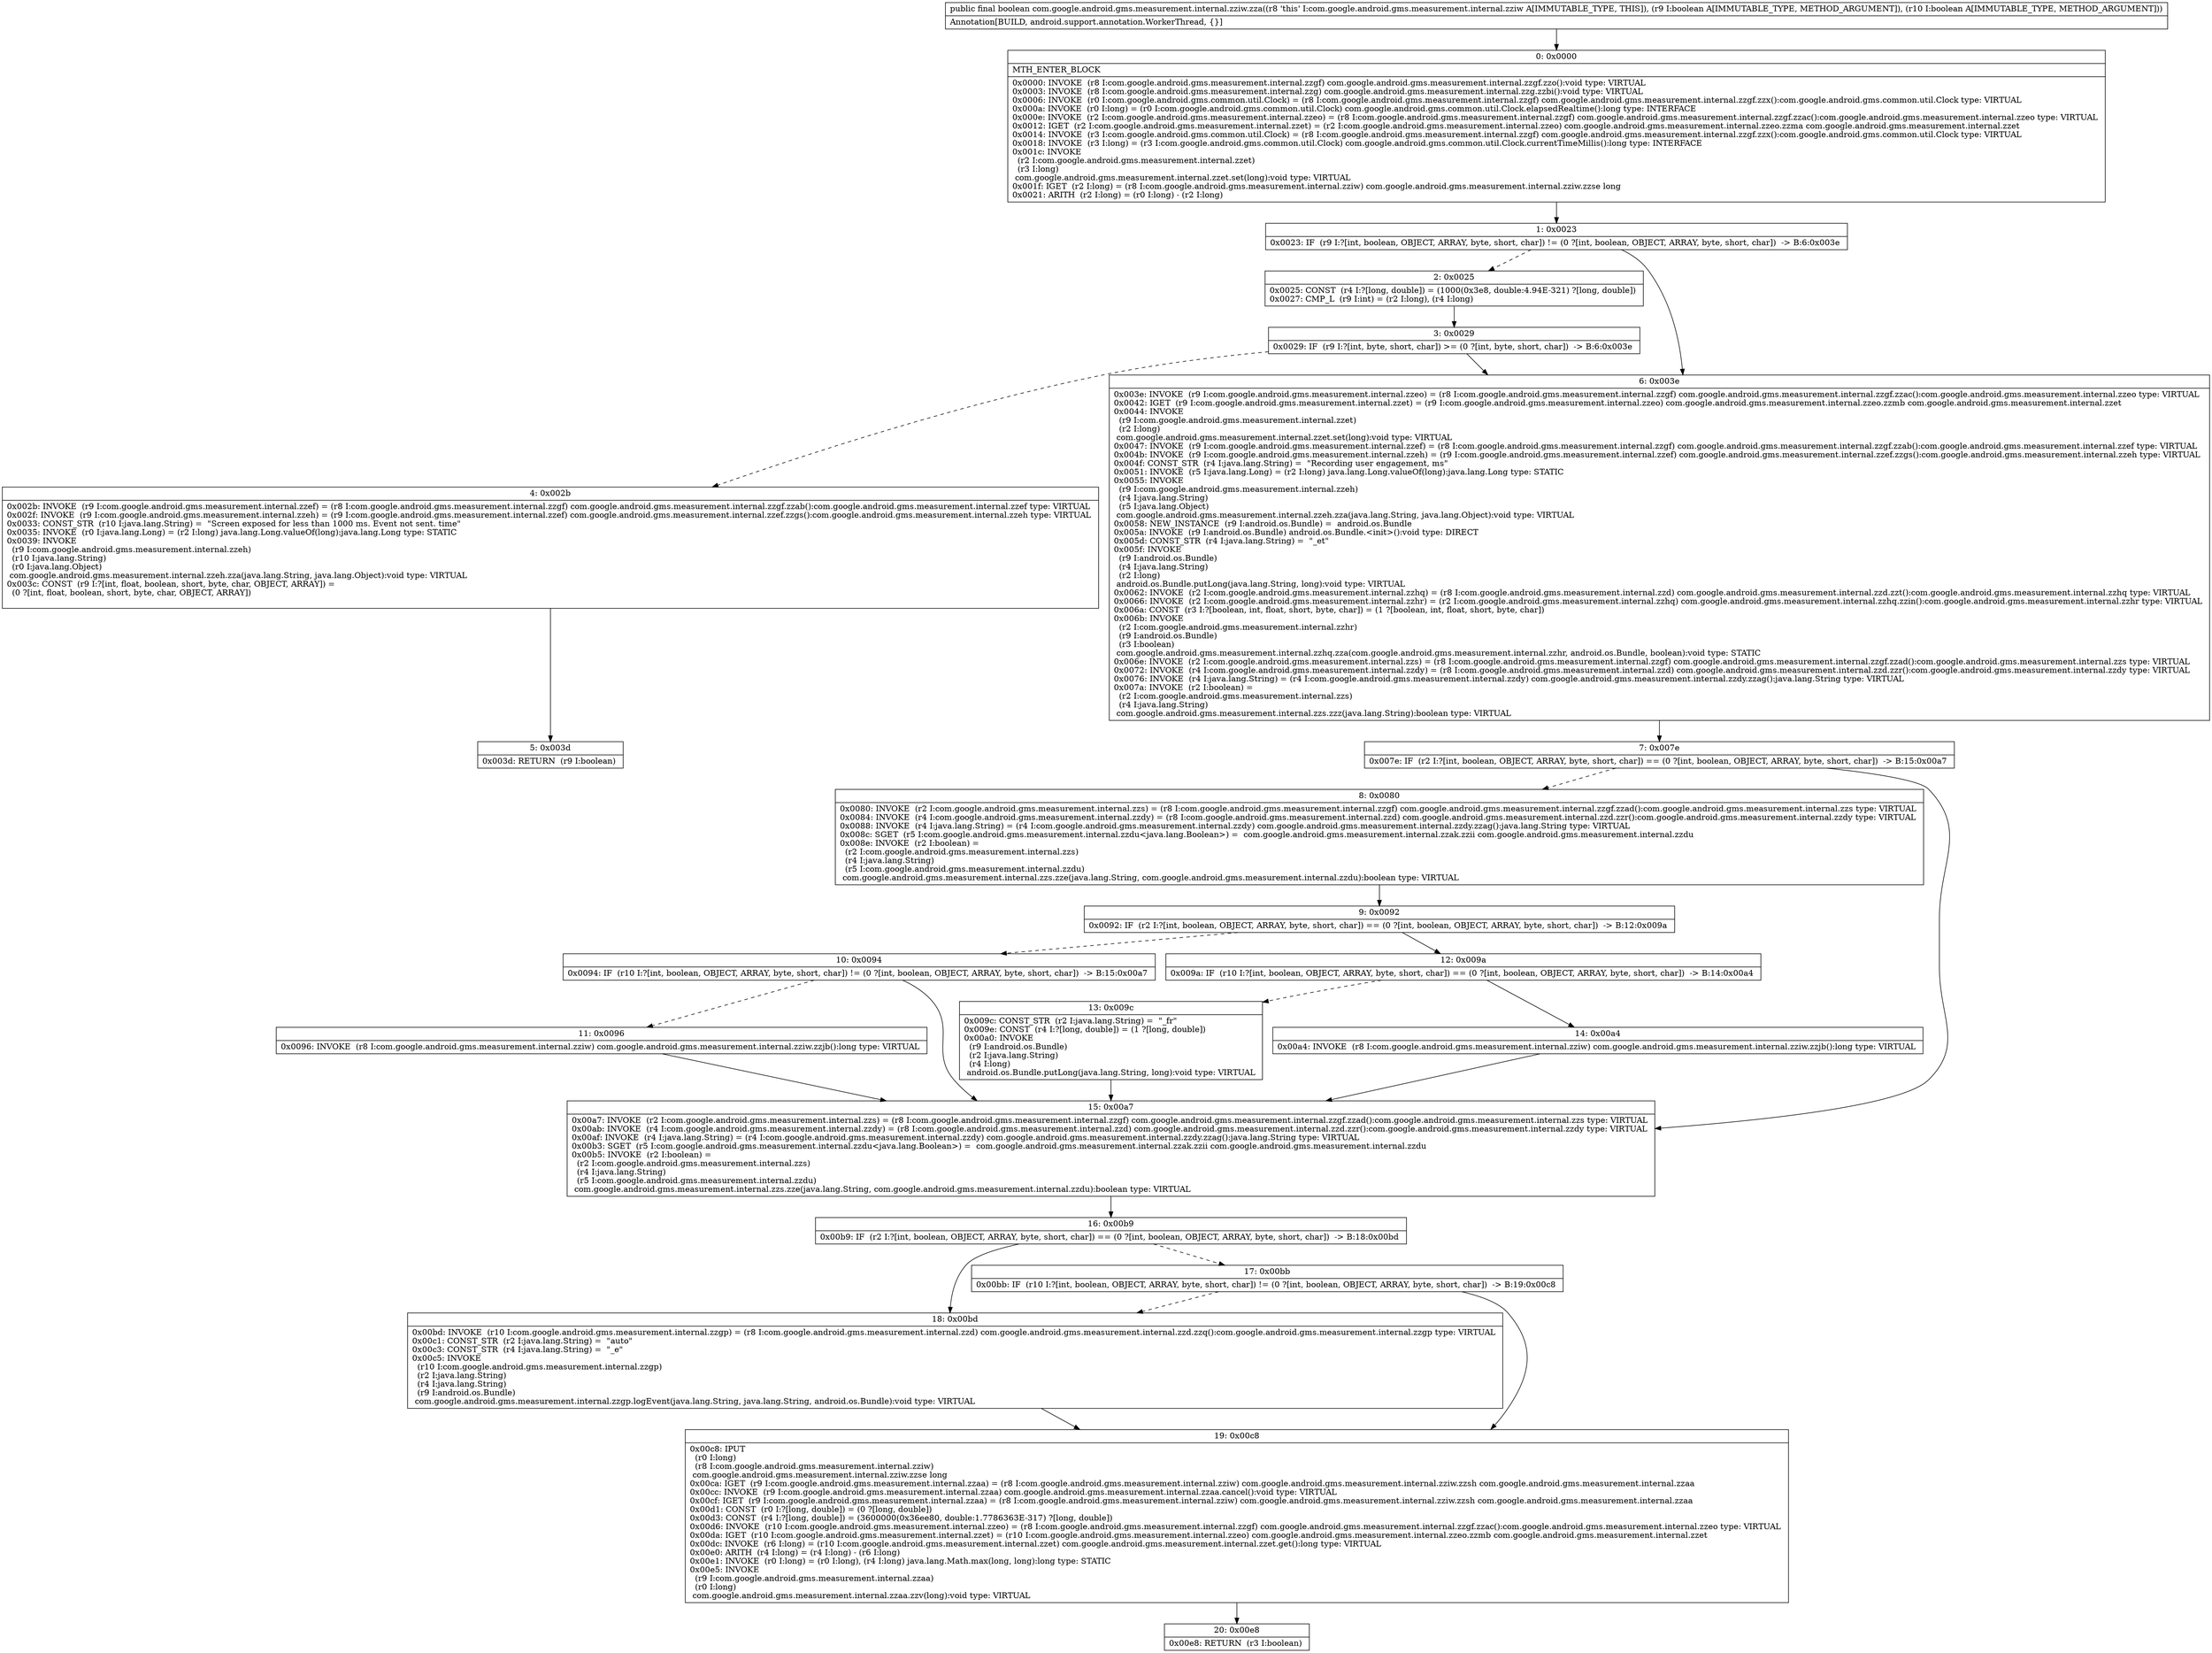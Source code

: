 digraph "CFG forcom.google.android.gms.measurement.internal.zziw.zza(ZZ)Z" {
Node_0 [shape=record,label="{0\:\ 0x0000|MTH_ENTER_BLOCK\l|0x0000: INVOKE  (r8 I:com.google.android.gms.measurement.internal.zzgf) com.google.android.gms.measurement.internal.zzgf.zzo():void type: VIRTUAL \l0x0003: INVOKE  (r8 I:com.google.android.gms.measurement.internal.zzg) com.google.android.gms.measurement.internal.zzg.zzbi():void type: VIRTUAL \l0x0006: INVOKE  (r0 I:com.google.android.gms.common.util.Clock) = (r8 I:com.google.android.gms.measurement.internal.zzgf) com.google.android.gms.measurement.internal.zzgf.zzx():com.google.android.gms.common.util.Clock type: VIRTUAL \l0x000a: INVOKE  (r0 I:long) = (r0 I:com.google.android.gms.common.util.Clock) com.google.android.gms.common.util.Clock.elapsedRealtime():long type: INTERFACE \l0x000e: INVOKE  (r2 I:com.google.android.gms.measurement.internal.zzeo) = (r8 I:com.google.android.gms.measurement.internal.zzgf) com.google.android.gms.measurement.internal.zzgf.zzac():com.google.android.gms.measurement.internal.zzeo type: VIRTUAL \l0x0012: IGET  (r2 I:com.google.android.gms.measurement.internal.zzet) = (r2 I:com.google.android.gms.measurement.internal.zzeo) com.google.android.gms.measurement.internal.zzeo.zzma com.google.android.gms.measurement.internal.zzet \l0x0014: INVOKE  (r3 I:com.google.android.gms.common.util.Clock) = (r8 I:com.google.android.gms.measurement.internal.zzgf) com.google.android.gms.measurement.internal.zzgf.zzx():com.google.android.gms.common.util.Clock type: VIRTUAL \l0x0018: INVOKE  (r3 I:long) = (r3 I:com.google.android.gms.common.util.Clock) com.google.android.gms.common.util.Clock.currentTimeMillis():long type: INTERFACE \l0x001c: INVOKE  \l  (r2 I:com.google.android.gms.measurement.internal.zzet)\l  (r3 I:long)\l com.google.android.gms.measurement.internal.zzet.set(long):void type: VIRTUAL \l0x001f: IGET  (r2 I:long) = (r8 I:com.google.android.gms.measurement.internal.zziw) com.google.android.gms.measurement.internal.zziw.zzse long \l0x0021: ARITH  (r2 I:long) = (r0 I:long) \- (r2 I:long) \l}"];
Node_1 [shape=record,label="{1\:\ 0x0023|0x0023: IF  (r9 I:?[int, boolean, OBJECT, ARRAY, byte, short, char]) != (0 ?[int, boolean, OBJECT, ARRAY, byte, short, char])  \-\> B:6:0x003e \l}"];
Node_2 [shape=record,label="{2\:\ 0x0025|0x0025: CONST  (r4 I:?[long, double]) = (1000(0x3e8, double:4.94E\-321) ?[long, double]) \l0x0027: CMP_L  (r9 I:int) = (r2 I:long), (r4 I:long) \l}"];
Node_3 [shape=record,label="{3\:\ 0x0029|0x0029: IF  (r9 I:?[int, byte, short, char]) \>= (0 ?[int, byte, short, char])  \-\> B:6:0x003e \l}"];
Node_4 [shape=record,label="{4\:\ 0x002b|0x002b: INVOKE  (r9 I:com.google.android.gms.measurement.internal.zzef) = (r8 I:com.google.android.gms.measurement.internal.zzgf) com.google.android.gms.measurement.internal.zzgf.zzab():com.google.android.gms.measurement.internal.zzef type: VIRTUAL \l0x002f: INVOKE  (r9 I:com.google.android.gms.measurement.internal.zzeh) = (r9 I:com.google.android.gms.measurement.internal.zzef) com.google.android.gms.measurement.internal.zzef.zzgs():com.google.android.gms.measurement.internal.zzeh type: VIRTUAL \l0x0033: CONST_STR  (r10 I:java.lang.String) =  \"Screen exposed for less than 1000 ms. Event not sent. time\" \l0x0035: INVOKE  (r0 I:java.lang.Long) = (r2 I:long) java.lang.Long.valueOf(long):java.lang.Long type: STATIC \l0x0039: INVOKE  \l  (r9 I:com.google.android.gms.measurement.internal.zzeh)\l  (r10 I:java.lang.String)\l  (r0 I:java.lang.Object)\l com.google.android.gms.measurement.internal.zzeh.zza(java.lang.String, java.lang.Object):void type: VIRTUAL \l0x003c: CONST  (r9 I:?[int, float, boolean, short, byte, char, OBJECT, ARRAY]) = \l  (0 ?[int, float, boolean, short, byte, char, OBJECT, ARRAY])\l \l}"];
Node_5 [shape=record,label="{5\:\ 0x003d|0x003d: RETURN  (r9 I:boolean) \l}"];
Node_6 [shape=record,label="{6\:\ 0x003e|0x003e: INVOKE  (r9 I:com.google.android.gms.measurement.internal.zzeo) = (r8 I:com.google.android.gms.measurement.internal.zzgf) com.google.android.gms.measurement.internal.zzgf.zzac():com.google.android.gms.measurement.internal.zzeo type: VIRTUAL \l0x0042: IGET  (r9 I:com.google.android.gms.measurement.internal.zzet) = (r9 I:com.google.android.gms.measurement.internal.zzeo) com.google.android.gms.measurement.internal.zzeo.zzmb com.google.android.gms.measurement.internal.zzet \l0x0044: INVOKE  \l  (r9 I:com.google.android.gms.measurement.internal.zzet)\l  (r2 I:long)\l com.google.android.gms.measurement.internal.zzet.set(long):void type: VIRTUAL \l0x0047: INVOKE  (r9 I:com.google.android.gms.measurement.internal.zzef) = (r8 I:com.google.android.gms.measurement.internal.zzgf) com.google.android.gms.measurement.internal.zzgf.zzab():com.google.android.gms.measurement.internal.zzef type: VIRTUAL \l0x004b: INVOKE  (r9 I:com.google.android.gms.measurement.internal.zzeh) = (r9 I:com.google.android.gms.measurement.internal.zzef) com.google.android.gms.measurement.internal.zzef.zzgs():com.google.android.gms.measurement.internal.zzeh type: VIRTUAL \l0x004f: CONST_STR  (r4 I:java.lang.String) =  \"Recording user engagement, ms\" \l0x0051: INVOKE  (r5 I:java.lang.Long) = (r2 I:long) java.lang.Long.valueOf(long):java.lang.Long type: STATIC \l0x0055: INVOKE  \l  (r9 I:com.google.android.gms.measurement.internal.zzeh)\l  (r4 I:java.lang.String)\l  (r5 I:java.lang.Object)\l com.google.android.gms.measurement.internal.zzeh.zza(java.lang.String, java.lang.Object):void type: VIRTUAL \l0x0058: NEW_INSTANCE  (r9 I:android.os.Bundle) =  android.os.Bundle \l0x005a: INVOKE  (r9 I:android.os.Bundle) android.os.Bundle.\<init\>():void type: DIRECT \l0x005d: CONST_STR  (r4 I:java.lang.String) =  \"_et\" \l0x005f: INVOKE  \l  (r9 I:android.os.Bundle)\l  (r4 I:java.lang.String)\l  (r2 I:long)\l android.os.Bundle.putLong(java.lang.String, long):void type: VIRTUAL \l0x0062: INVOKE  (r2 I:com.google.android.gms.measurement.internal.zzhq) = (r8 I:com.google.android.gms.measurement.internal.zzd) com.google.android.gms.measurement.internal.zzd.zzt():com.google.android.gms.measurement.internal.zzhq type: VIRTUAL \l0x0066: INVOKE  (r2 I:com.google.android.gms.measurement.internal.zzhr) = (r2 I:com.google.android.gms.measurement.internal.zzhq) com.google.android.gms.measurement.internal.zzhq.zzin():com.google.android.gms.measurement.internal.zzhr type: VIRTUAL \l0x006a: CONST  (r3 I:?[boolean, int, float, short, byte, char]) = (1 ?[boolean, int, float, short, byte, char]) \l0x006b: INVOKE  \l  (r2 I:com.google.android.gms.measurement.internal.zzhr)\l  (r9 I:android.os.Bundle)\l  (r3 I:boolean)\l com.google.android.gms.measurement.internal.zzhq.zza(com.google.android.gms.measurement.internal.zzhr, android.os.Bundle, boolean):void type: STATIC \l0x006e: INVOKE  (r2 I:com.google.android.gms.measurement.internal.zzs) = (r8 I:com.google.android.gms.measurement.internal.zzgf) com.google.android.gms.measurement.internal.zzgf.zzad():com.google.android.gms.measurement.internal.zzs type: VIRTUAL \l0x0072: INVOKE  (r4 I:com.google.android.gms.measurement.internal.zzdy) = (r8 I:com.google.android.gms.measurement.internal.zzd) com.google.android.gms.measurement.internal.zzd.zzr():com.google.android.gms.measurement.internal.zzdy type: VIRTUAL \l0x0076: INVOKE  (r4 I:java.lang.String) = (r4 I:com.google.android.gms.measurement.internal.zzdy) com.google.android.gms.measurement.internal.zzdy.zzag():java.lang.String type: VIRTUAL \l0x007a: INVOKE  (r2 I:boolean) = \l  (r2 I:com.google.android.gms.measurement.internal.zzs)\l  (r4 I:java.lang.String)\l com.google.android.gms.measurement.internal.zzs.zzz(java.lang.String):boolean type: VIRTUAL \l}"];
Node_7 [shape=record,label="{7\:\ 0x007e|0x007e: IF  (r2 I:?[int, boolean, OBJECT, ARRAY, byte, short, char]) == (0 ?[int, boolean, OBJECT, ARRAY, byte, short, char])  \-\> B:15:0x00a7 \l}"];
Node_8 [shape=record,label="{8\:\ 0x0080|0x0080: INVOKE  (r2 I:com.google.android.gms.measurement.internal.zzs) = (r8 I:com.google.android.gms.measurement.internal.zzgf) com.google.android.gms.measurement.internal.zzgf.zzad():com.google.android.gms.measurement.internal.zzs type: VIRTUAL \l0x0084: INVOKE  (r4 I:com.google.android.gms.measurement.internal.zzdy) = (r8 I:com.google.android.gms.measurement.internal.zzd) com.google.android.gms.measurement.internal.zzd.zzr():com.google.android.gms.measurement.internal.zzdy type: VIRTUAL \l0x0088: INVOKE  (r4 I:java.lang.String) = (r4 I:com.google.android.gms.measurement.internal.zzdy) com.google.android.gms.measurement.internal.zzdy.zzag():java.lang.String type: VIRTUAL \l0x008c: SGET  (r5 I:com.google.android.gms.measurement.internal.zzdu\<java.lang.Boolean\>) =  com.google.android.gms.measurement.internal.zzak.zzii com.google.android.gms.measurement.internal.zzdu \l0x008e: INVOKE  (r2 I:boolean) = \l  (r2 I:com.google.android.gms.measurement.internal.zzs)\l  (r4 I:java.lang.String)\l  (r5 I:com.google.android.gms.measurement.internal.zzdu)\l com.google.android.gms.measurement.internal.zzs.zze(java.lang.String, com.google.android.gms.measurement.internal.zzdu):boolean type: VIRTUAL \l}"];
Node_9 [shape=record,label="{9\:\ 0x0092|0x0092: IF  (r2 I:?[int, boolean, OBJECT, ARRAY, byte, short, char]) == (0 ?[int, boolean, OBJECT, ARRAY, byte, short, char])  \-\> B:12:0x009a \l}"];
Node_10 [shape=record,label="{10\:\ 0x0094|0x0094: IF  (r10 I:?[int, boolean, OBJECT, ARRAY, byte, short, char]) != (0 ?[int, boolean, OBJECT, ARRAY, byte, short, char])  \-\> B:15:0x00a7 \l}"];
Node_11 [shape=record,label="{11\:\ 0x0096|0x0096: INVOKE  (r8 I:com.google.android.gms.measurement.internal.zziw) com.google.android.gms.measurement.internal.zziw.zzjb():long type: VIRTUAL \l}"];
Node_12 [shape=record,label="{12\:\ 0x009a|0x009a: IF  (r10 I:?[int, boolean, OBJECT, ARRAY, byte, short, char]) == (0 ?[int, boolean, OBJECT, ARRAY, byte, short, char])  \-\> B:14:0x00a4 \l}"];
Node_13 [shape=record,label="{13\:\ 0x009c|0x009c: CONST_STR  (r2 I:java.lang.String) =  \"_fr\" \l0x009e: CONST  (r4 I:?[long, double]) = (1 ?[long, double]) \l0x00a0: INVOKE  \l  (r9 I:android.os.Bundle)\l  (r2 I:java.lang.String)\l  (r4 I:long)\l android.os.Bundle.putLong(java.lang.String, long):void type: VIRTUAL \l}"];
Node_14 [shape=record,label="{14\:\ 0x00a4|0x00a4: INVOKE  (r8 I:com.google.android.gms.measurement.internal.zziw) com.google.android.gms.measurement.internal.zziw.zzjb():long type: VIRTUAL \l}"];
Node_15 [shape=record,label="{15\:\ 0x00a7|0x00a7: INVOKE  (r2 I:com.google.android.gms.measurement.internal.zzs) = (r8 I:com.google.android.gms.measurement.internal.zzgf) com.google.android.gms.measurement.internal.zzgf.zzad():com.google.android.gms.measurement.internal.zzs type: VIRTUAL \l0x00ab: INVOKE  (r4 I:com.google.android.gms.measurement.internal.zzdy) = (r8 I:com.google.android.gms.measurement.internal.zzd) com.google.android.gms.measurement.internal.zzd.zzr():com.google.android.gms.measurement.internal.zzdy type: VIRTUAL \l0x00af: INVOKE  (r4 I:java.lang.String) = (r4 I:com.google.android.gms.measurement.internal.zzdy) com.google.android.gms.measurement.internal.zzdy.zzag():java.lang.String type: VIRTUAL \l0x00b3: SGET  (r5 I:com.google.android.gms.measurement.internal.zzdu\<java.lang.Boolean\>) =  com.google.android.gms.measurement.internal.zzak.zzii com.google.android.gms.measurement.internal.zzdu \l0x00b5: INVOKE  (r2 I:boolean) = \l  (r2 I:com.google.android.gms.measurement.internal.zzs)\l  (r4 I:java.lang.String)\l  (r5 I:com.google.android.gms.measurement.internal.zzdu)\l com.google.android.gms.measurement.internal.zzs.zze(java.lang.String, com.google.android.gms.measurement.internal.zzdu):boolean type: VIRTUAL \l}"];
Node_16 [shape=record,label="{16\:\ 0x00b9|0x00b9: IF  (r2 I:?[int, boolean, OBJECT, ARRAY, byte, short, char]) == (0 ?[int, boolean, OBJECT, ARRAY, byte, short, char])  \-\> B:18:0x00bd \l}"];
Node_17 [shape=record,label="{17\:\ 0x00bb|0x00bb: IF  (r10 I:?[int, boolean, OBJECT, ARRAY, byte, short, char]) != (0 ?[int, boolean, OBJECT, ARRAY, byte, short, char])  \-\> B:19:0x00c8 \l}"];
Node_18 [shape=record,label="{18\:\ 0x00bd|0x00bd: INVOKE  (r10 I:com.google.android.gms.measurement.internal.zzgp) = (r8 I:com.google.android.gms.measurement.internal.zzd) com.google.android.gms.measurement.internal.zzd.zzq():com.google.android.gms.measurement.internal.zzgp type: VIRTUAL \l0x00c1: CONST_STR  (r2 I:java.lang.String) =  \"auto\" \l0x00c3: CONST_STR  (r4 I:java.lang.String) =  \"_e\" \l0x00c5: INVOKE  \l  (r10 I:com.google.android.gms.measurement.internal.zzgp)\l  (r2 I:java.lang.String)\l  (r4 I:java.lang.String)\l  (r9 I:android.os.Bundle)\l com.google.android.gms.measurement.internal.zzgp.logEvent(java.lang.String, java.lang.String, android.os.Bundle):void type: VIRTUAL \l}"];
Node_19 [shape=record,label="{19\:\ 0x00c8|0x00c8: IPUT  \l  (r0 I:long)\l  (r8 I:com.google.android.gms.measurement.internal.zziw)\l com.google.android.gms.measurement.internal.zziw.zzse long \l0x00ca: IGET  (r9 I:com.google.android.gms.measurement.internal.zzaa) = (r8 I:com.google.android.gms.measurement.internal.zziw) com.google.android.gms.measurement.internal.zziw.zzsh com.google.android.gms.measurement.internal.zzaa \l0x00cc: INVOKE  (r9 I:com.google.android.gms.measurement.internal.zzaa) com.google.android.gms.measurement.internal.zzaa.cancel():void type: VIRTUAL \l0x00cf: IGET  (r9 I:com.google.android.gms.measurement.internal.zzaa) = (r8 I:com.google.android.gms.measurement.internal.zziw) com.google.android.gms.measurement.internal.zziw.zzsh com.google.android.gms.measurement.internal.zzaa \l0x00d1: CONST  (r0 I:?[long, double]) = (0 ?[long, double]) \l0x00d3: CONST  (r4 I:?[long, double]) = (3600000(0x36ee80, double:1.7786363E\-317) ?[long, double]) \l0x00d6: INVOKE  (r10 I:com.google.android.gms.measurement.internal.zzeo) = (r8 I:com.google.android.gms.measurement.internal.zzgf) com.google.android.gms.measurement.internal.zzgf.zzac():com.google.android.gms.measurement.internal.zzeo type: VIRTUAL \l0x00da: IGET  (r10 I:com.google.android.gms.measurement.internal.zzet) = (r10 I:com.google.android.gms.measurement.internal.zzeo) com.google.android.gms.measurement.internal.zzeo.zzmb com.google.android.gms.measurement.internal.zzet \l0x00dc: INVOKE  (r6 I:long) = (r10 I:com.google.android.gms.measurement.internal.zzet) com.google.android.gms.measurement.internal.zzet.get():long type: VIRTUAL \l0x00e0: ARITH  (r4 I:long) = (r4 I:long) \- (r6 I:long) \l0x00e1: INVOKE  (r0 I:long) = (r0 I:long), (r4 I:long) java.lang.Math.max(long, long):long type: STATIC \l0x00e5: INVOKE  \l  (r9 I:com.google.android.gms.measurement.internal.zzaa)\l  (r0 I:long)\l com.google.android.gms.measurement.internal.zzaa.zzv(long):void type: VIRTUAL \l}"];
Node_20 [shape=record,label="{20\:\ 0x00e8|0x00e8: RETURN  (r3 I:boolean) \l}"];
MethodNode[shape=record,label="{public final boolean com.google.android.gms.measurement.internal.zziw.zza((r8 'this' I:com.google.android.gms.measurement.internal.zziw A[IMMUTABLE_TYPE, THIS]), (r9 I:boolean A[IMMUTABLE_TYPE, METHOD_ARGUMENT]), (r10 I:boolean A[IMMUTABLE_TYPE, METHOD_ARGUMENT]))  | Annotation[BUILD, android.support.annotation.WorkerThread, \{\}]\l}"];
MethodNode -> Node_0;
Node_0 -> Node_1;
Node_1 -> Node_2[style=dashed];
Node_1 -> Node_6;
Node_2 -> Node_3;
Node_3 -> Node_4[style=dashed];
Node_3 -> Node_6;
Node_4 -> Node_5;
Node_6 -> Node_7;
Node_7 -> Node_8[style=dashed];
Node_7 -> Node_15;
Node_8 -> Node_9;
Node_9 -> Node_10[style=dashed];
Node_9 -> Node_12;
Node_10 -> Node_11[style=dashed];
Node_10 -> Node_15;
Node_11 -> Node_15;
Node_12 -> Node_13[style=dashed];
Node_12 -> Node_14;
Node_13 -> Node_15;
Node_14 -> Node_15;
Node_15 -> Node_16;
Node_16 -> Node_17[style=dashed];
Node_16 -> Node_18;
Node_17 -> Node_18[style=dashed];
Node_17 -> Node_19;
Node_18 -> Node_19;
Node_19 -> Node_20;
}


